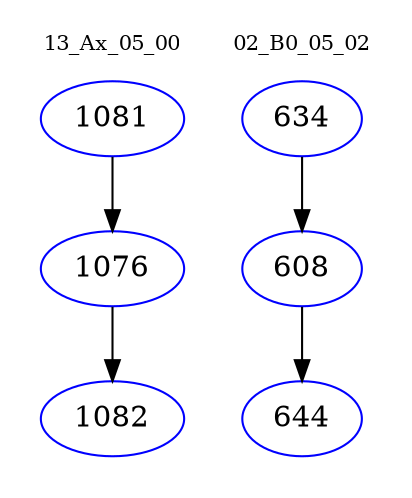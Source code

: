 digraph{
subgraph cluster_0 {
color = white
label = "13_Ax_05_00";
fontsize=10;
T0_1081 [label="1081", color="blue"]
T0_1081 -> T0_1076 [color="black"]
T0_1076 [label="1076", color="blue"]
T0_1076 -> T0_1082 [color="black"]
T0_1082 [label="1082", color="blue"]
}
subgraph cluster_1 {
color = white
label = "02_B0_05_02";
fontsize=10;
T1_634 [label="634", color="blue"]
T1_634 -> T1_608 [color="black"]
T1_608 [label="608", color="blue"]
T1_608 -> T1_644 [color="black"]
T1_644 [label="644", color="blue"]
}
}
